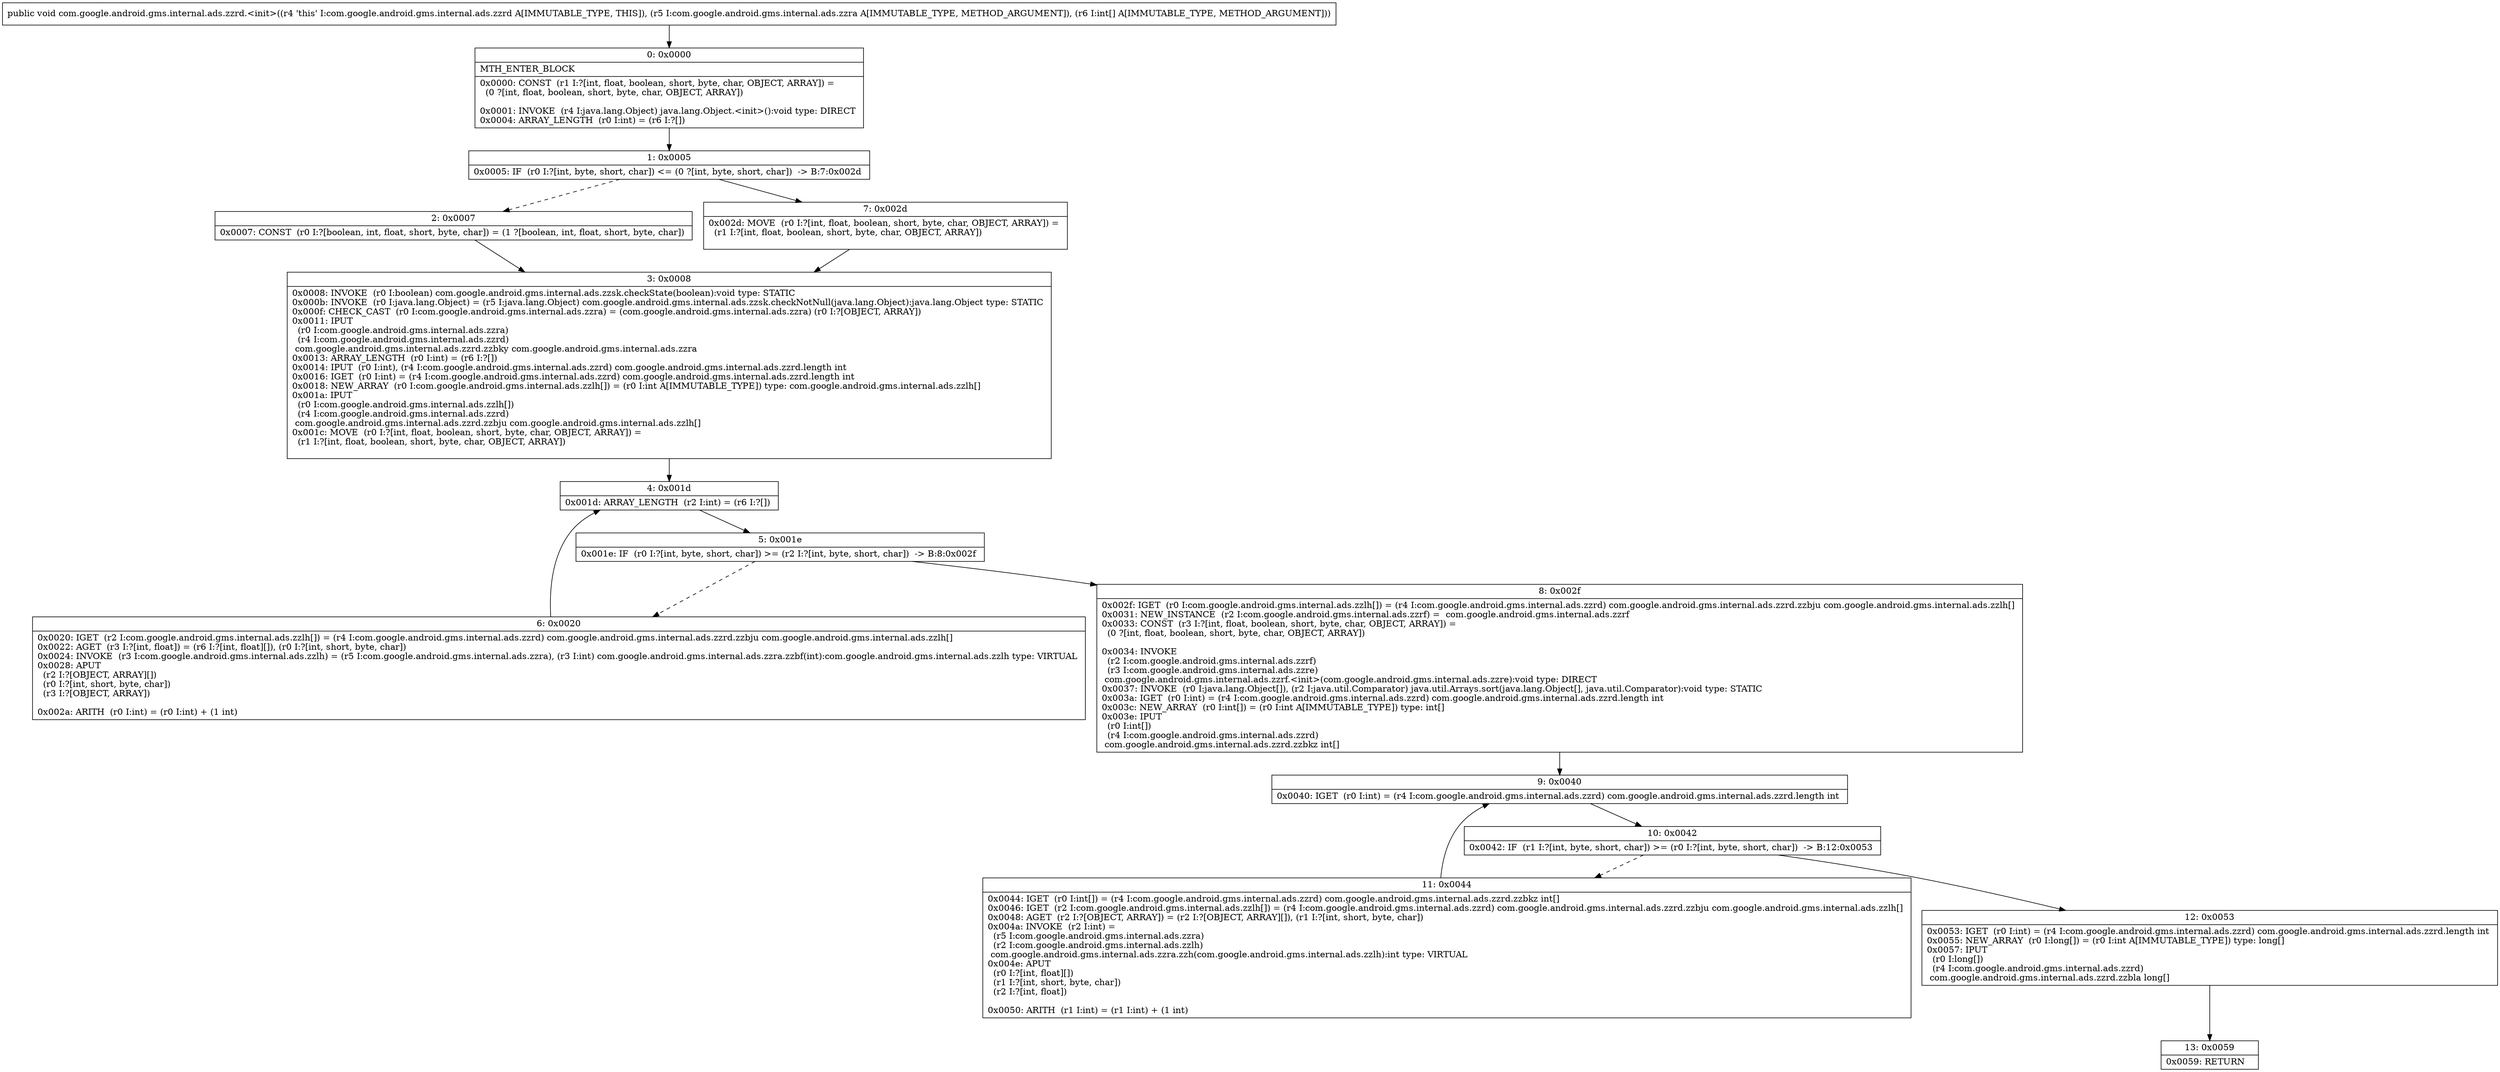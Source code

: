 digraph "CFG forcom.google.android.gms.internal.ads.zzrd.\<init\>(Lcom\/google\/android\/gms\/internal\/ads\/zzra;[I)V" {
Node_0 [shape=record,label="{0\:\ 0x0000|MTH_ENTER_BLOCK\l|0x0000: CONST  (r1 I:?[int, float, boolean, short, byte, char, OBJECT, ARRAY]) = \l  (0 ?[int, float, boolean, short, byte, char, OBJECT, ARRAY])\l \l0x0001: INVOKE  (r4 I:java.lang.Object) java.lang.Object.\<init\>():void type: DIRECT \l0x0004: ARRAY_LENGTH  (r0 I:int) = (r6 I:?[]) \l}"];
Node_1 [shape=record,label="{1\:\ 0x0005|0x0005: IF  (r0 I:?[int, byte, short, char]) \<= (0 ?[int, byte, short, char])  \-\> B:7:0x002d \l}"];
Node_2 [shape=record,label="{2\:\ 0x0007|0x0007: CONST  (r0 I:?[boolean, int, float, short, byte, char]) = (1 ?[boolean, int, float, short, byte, char]) \l}"];
Node_3 [shape=record,label="{3\:\ 0x0008|0x0008: INVOKE  (r0 I:boolean) com.google.android.gms.internal.ads.zzsk.checkState(boolean):void type: STATIC \l0x000b: INVOKE  (r0 I:java.lang.Object) = (r5 I:java.lang.Object) com.google.android.gms.internal.ads.zzsk.checkNotNull(java.lang.Object):java.lang.Object type: STATIC \l0x000f: CHECK_CAST  (r0 I:com.google.android.gms.internal.ads.zzra) = (com.google.android.gms.internal.ads.zzra) (r0 I:?[OBJECT, ARRAY]) \l0x0011: IPUT  \l  (r0 I:com.google.android.gms.internal.ads.zzra)\l  (r4 I:com.google.android.gms.internal.ads.zzrd)\l com.google.android.gms.internal.ads.zzrd.zzbky com.google.android.gms.internal.ads.zzra \l0x0013: ARRAY_LENGTH  (r0 I:int) = (r6 I:?[]) \l0x0014: IPUT  (r0 I:int), (r4 I:com.google.android.gms.internal.ads.zzrd) com.google.android.gms.internal.ads.zzrd.length int \l0x0016: IGET  (r0 I:int) = (r4 I:com.google.android.gms.internal.ads.zzrd) com.google.android.gms.internal.ads.zzrd.length int \l0x0018: NEW_ARRAY  (r0 I:com.google.android.gms.internal.ads.zzlh[]) = (r0 I:int A[IMMUTABLE_TYPE]) type: com.google.android.gms.internal.ads.zzlh[] \l0x001a: IPUT  \l  (r0 I:com.google.android.gms.internal.ads.zzlh[])\l  (r4 I:com.google.android.gms.internal.ads.zzrd)\l com.google.android.gms.internal.ads.zzrd.zzbju com.google.android.gms.internal.ads.zzlh[] \l0x001c: MOVE  (r0 I:?[int, float, boolean, short, byte, char, OBJECT, ARRAY]) = \l  (r1 I:?[int, float, boolean, short, byte, char, OBJECT, ARRAY])\l \l}"];
Node_4 [shape=record,label="{4\:\ 0x001d|0x001d: ARRAY_LENGTH  (r2 I:int) = (r6 I:?[]) \l}"];
Node_5 [shape=record,label="{5\:\ 0x001e|0x001e: IF  (r0 I:?[int, byte, short, char]) \>= (r2 I:?[int, byte, short, char])  \-\> B:8:0x002f \l}"];
Node_6 [shape=record,label="{6\:\ 0x0020|0x0020: IGET  (r2 I:com.google.android.gms.internal.ads.zzlh[]) = (r4 I:com.google.android.gms.internal.ads.zzrd) com.google.android.gms.internal.ads.zzrd.zzbju com.google.android.gms.internal.ads.zzlh[] \l0x0022: AGET  (r3 I:?[int, float]) = (r6 I:?[int, float][]), (r0 I:?[int, short, byte, char]) \l0x0024: INVOKE  (r3 I:com.google.android.gms.internal.ads.zzlh) = (r5 I:com.google.android.gms.internal.ads.zzra), (r3 I:int) com.google.android.gms.internal.ads.zzra.zzbf(int):com.google.android.gms.internal.ads.zzlh type: VIRTUAL \l0x0028: APUT  \l  (r2 I:?[OBJECT, ARRAY][])\l  (r0 I:?[int, short, byte, char])\l  (r3 I:?[OBJECT, ARRAY])\l \l0x002a: ARITH  (r0 I:int) = (r0 I:int) + (1 int) \l}"];
Node_7 [shape=record,label="{7\:\ 0x002d|0x002d: MOVE  (r0 I:?[int, float, boolean, short, byte, char, OBJECT, ARRAY]) = \l  (r1 I:?[int, float, boolean, short, byte, char, OBJECT, ARRAY])\l \l}"];
Node_8 [shape=record,label="{8\:\ 0x002f|0x002f: IGET  (r0 I:com.google.android.gms.internal.ads.zzlh[]) = (r4 I:com.google.android.gms.internal.ads.zzrd) com.google.android.gms.internal.ads.zzrd.zzbju com.google.android.gms.internal.ads.zzlh[] \l0x0031: NEW_INSTANCE  (r2 I:com.google.android.gms.internal.ads.zzrf) =  com.google.android.gms.internal.ads.zzrf \l0x0033: CONST  (r3 I:?[int, float, boolean, short, byte, char, OBJECT, ARRAY]) = \l  (0 ?[int, float, boolean, short, byte, char, OBJECT, ARRAY])\l \l0x0034: INVOKE  \l  (r2 I:com.google.android.gms.internal.ads.zzrf)\l  (r3 I:com.google.android.gms.internal.ads.zzre)\l com.google.android.gms.internal.ads.zzrf.\<init\>(com.google.android.gms.internal.ads.zzre):void type: DIRECT \l0x0037: INVOKE  (r0 I:java.lang.Object[]), (r2 I:java.util.Comparator) java.util.Arrays.sort(java.lang.Object[], java.util.Comparator):void type: STATIC \l0x003a: IGET  (r0 I:int) = (r4 I:com.google.android.gms.internal.ads.zzrd) com.google.android.gms.internal.ads.zzrd.length int \l0x003c: NEW_ARRAY  (r0 I:int[]) = (r0 I:int A[IMMUTABLE_TYPE]) type: int[] \l0x003e: IPUT  \l  (r0 I:int[])\l  (r4 I:com.google.android.gms.internal.ads.zzrd)\l com.google.android.gms.internal.ads.zzrd.zzbkz int[] \l}"];
Node_9 [shape=record,label="{9\:\ 0x0040|0x0040: IGET  (r0 I:int) = (r4 I:com.google.android.gms.internal.ads.zzrd) com.google.android.gms.internal.ads.zzrd.length int \l}"];
Node_10 [shape=record,label="{10\:\ 0x0042|0x0042: IF  (r1 I:?[int, byte, short, char]) \>= (r0 I:?[int, byte, short, char])  \-\> B:12:0x0053 \l}"];
Node_11 [shape=record,label="{11\:\ 0x0044|0x0044: IGET  (r0 I:int[]) = (r4 I:com.google.android.gms.internal.ads.zzrd) com.google.android.gms.internal.ads.zzrd.zzbkz int[] \l0x0046: IGET  (r2 I:com.google.android.gms.internal.ads.zzlh[]) = (r4 I:com.google.android.gms.internal.ads.zzrd) com.google.android.gms.internal.ads.zzrd.zzbju com.google.android.gms.internal.ads.zzlh[] \l0x0048: AGET  (r2 I:?[OBJECT, ARRAY]) = (r2 I:?[OBJECT, ARRAY][]), (r1 I:?[int, short, byte, char]) \l0x004a: INVOKE  (r2 I:int) = \l  (r5 I:com.google.android.gms.internal.ads.zzra)\l  (r2 I:com.google.android.gms.internal.ads.zzlh)\l com.google.android.gms.internal.ads.zzra.zzh(com.google.android.gms.internal.ads.zzlh):int type: VIRTUAL \l0x004e: APUT  \l  (r0 I:?[int, float][])\l  (r1 I:?[int, short, byte, char])\l  (r2 I:?[int, float])\l \l0x0050: ARITH  (r1 I:int) = (r1 I:int) + (1 int) \l}"];
Node_12 [shape=record,label="{12\:\ 0x0053|0x0053: IGET  (r0 I:int) = (r4 I:com.google.android.gms.internal.ads.zzrd) com.google.android.gms.internal.ads.zzrd.length int \l0x0055: NEW_ARRAY  (r0 I:long[]) = (r0 I:int A[IMMUTABLE_TYPE]) type: long[] \l0x0057: IPUT  \l  (r0 I:long[])\l  (r4 I:com.google.android.gms.internal.ads.zzrd)\l com.google.android.gms.internal.ads.zzrd.zzbla long[] \l}"];
Node_13 [shape=record,label="{13\:\ 0x0059|0x0059: RETURN   \l}"];
MethodNode[shape=record,label="{public void com.google.android.gms.internal.ads.zzrd.\<init\>((r4 'this' I:com.google.android.gms.internal.ads.zzrd A[IMMUTABLE_TYPE, THIS]), (r5 I:com.google.android.gms.internal.ads.zzra A[IMMUTABLE_TYPE, METHOD_ARGUMENT]), (r6 I:int[] A[IMMUTABLE_TYPE, METHOD_ARGUMENT])) }"];
MethodNode -> Node_0;
Node_0 -> Node_1;
Node_1 -> Node_2[style=dashed];
Node_1 -> Node_7;
Node_2 -> Node_3;
Node_3 -> Node_4;
Node_4 -> Node_5;
Node_5 -> Node_6[style=dashed];
Node_5 -> Node_8;
Node_6 -> Node_4;
Node_7 -> Node_3;
Node_8 -> Node_9;
Node_9 -> Node_10;
Node_10 -> Node_11[style=dashed];
Node_10 -> Node_12;
Node_11 -> Node_9;
Node_12 -> Node_13;
}

